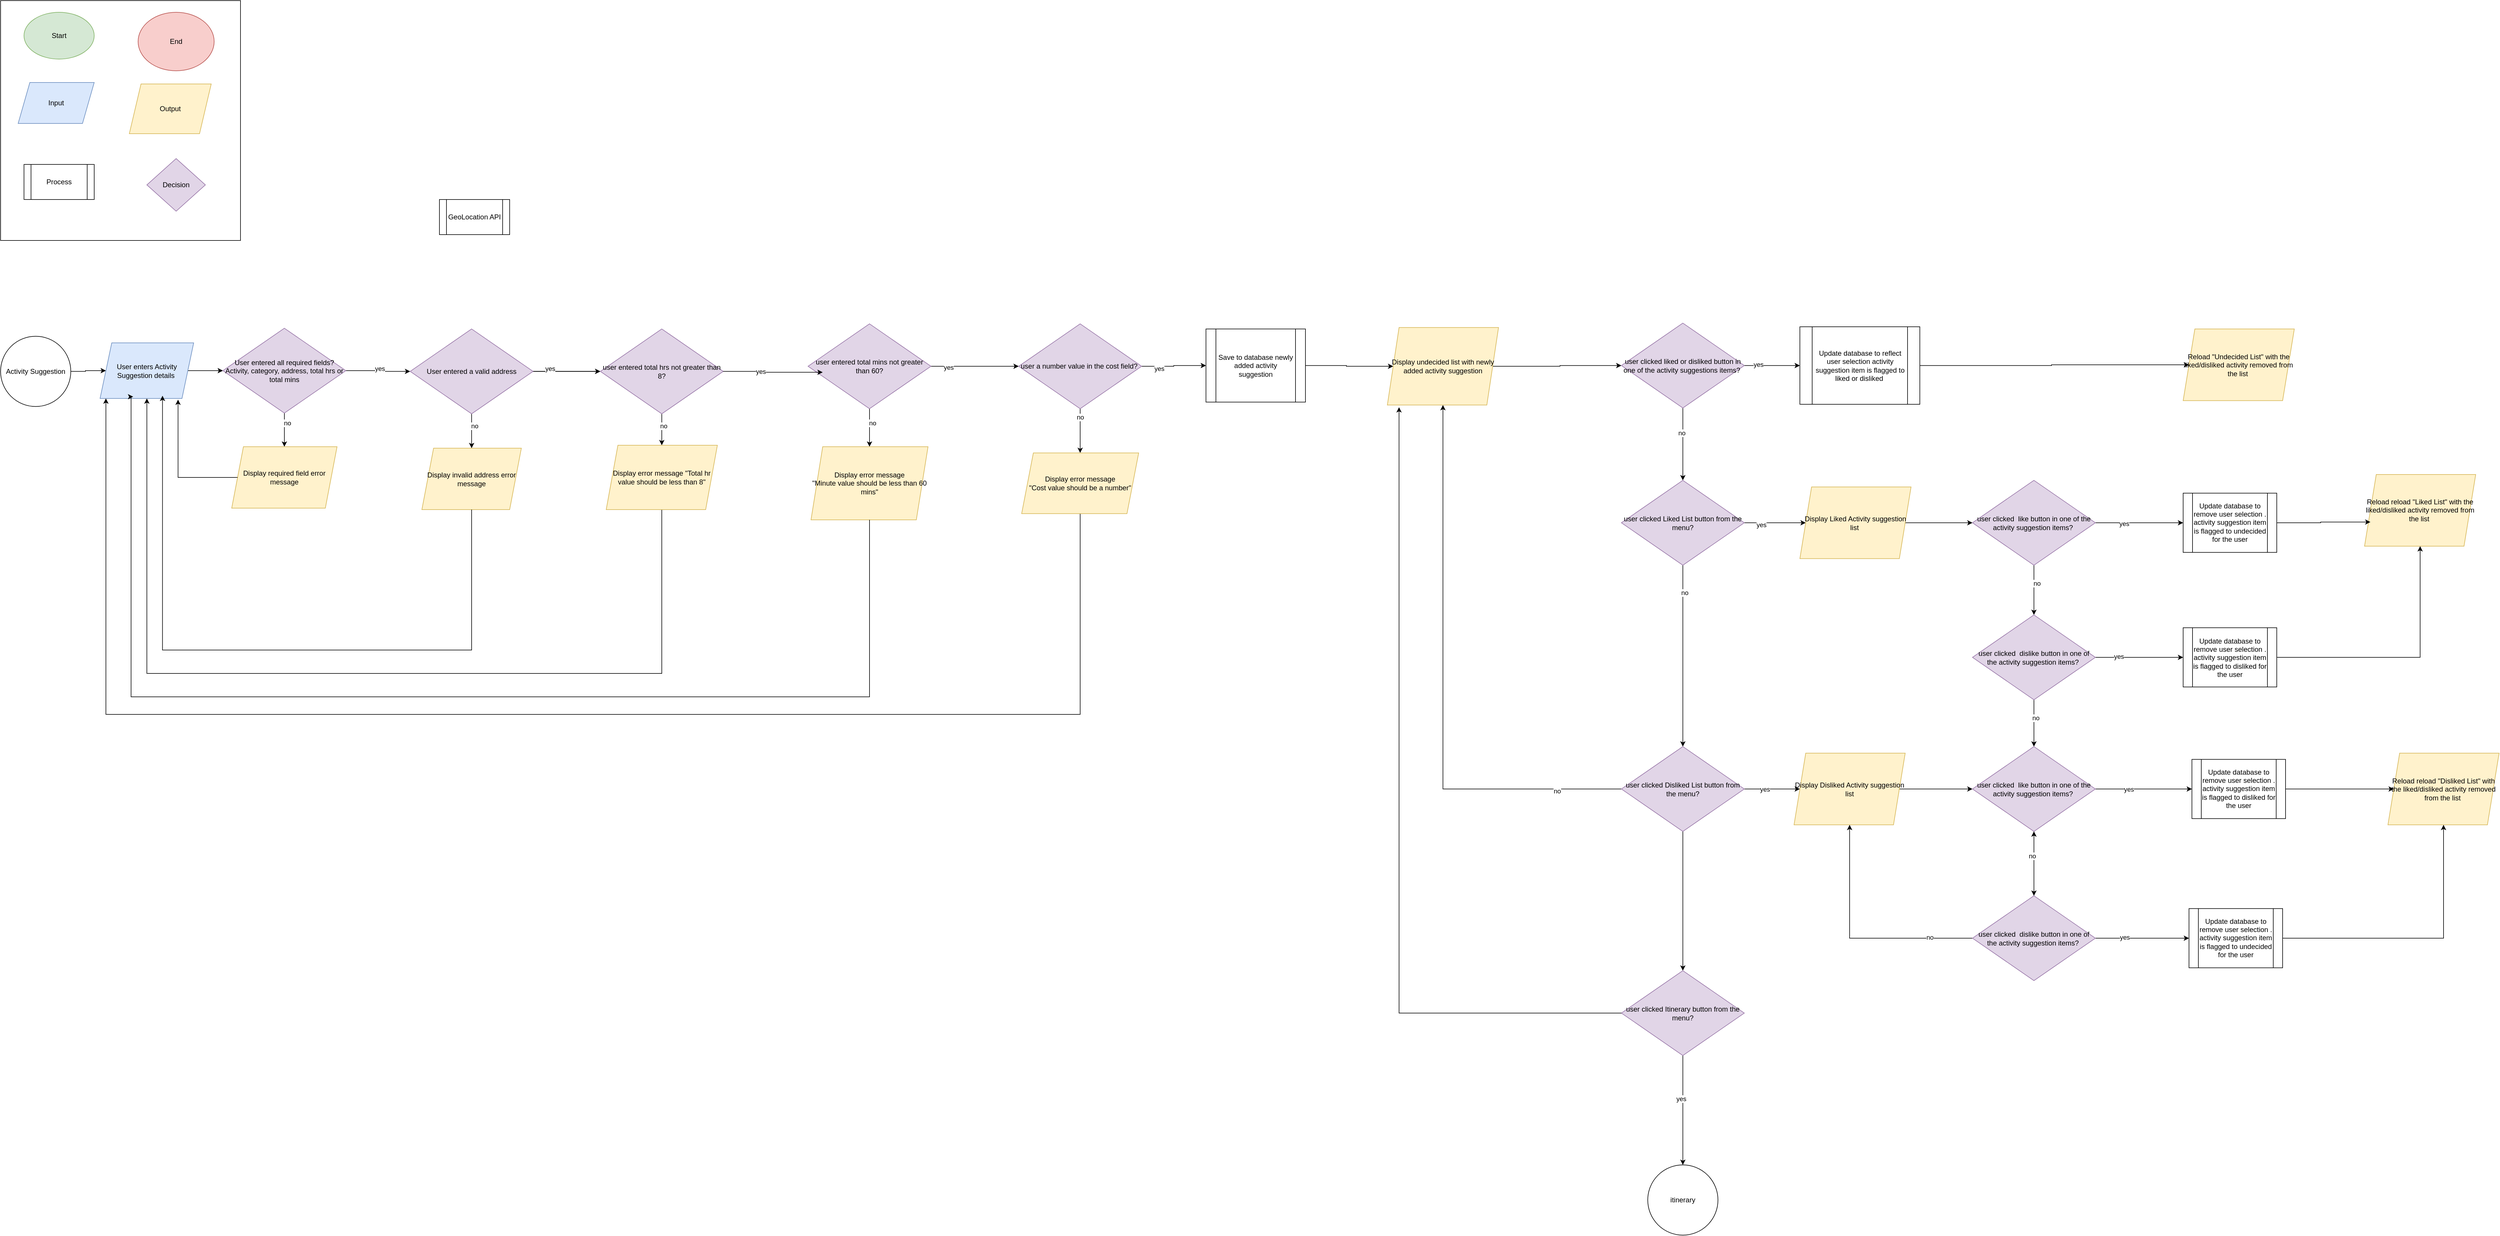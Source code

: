 <mxfile version="24.7.8">
  <diagram name="Page-1" id="COIMcmizyOsq3R5Z6-rN">
    <mxGraphModel dx="3585" dy="3235" grid="1" gridSize="10" guides="1" tooltips="1" connect="1" arrows="1" fold="1" page="1" pageScale="1" pageWidth="850" pageHeight="1100" math="0" shadow="0">
      <root>
        <mxCell id="0" />
        <mxCell id="1" parent="0" />
        <mxCell id="djqoltV3w1aKw3omuYEH-1" value="" style="whiteSpace=wrap;html=1;aspect=fixed;" vertex="1" parent="1">
          <mxGeometry x="40" y="-1030" width="410" height="410" as="geometry" />
        </mxCell>
        <mxCell id="djqoltV3w1aKw3omuYEH-2" value="Start" style="ellipse;whiteSpace=wrap;html=1;fillColor=#d5e8d4;strokeColor=#82b366;" vertex="1" parent="1">
          <mxGeometry x="80" y="-1010" width="120" height="80" as="geometry" />
        </mxCell>
        <mxCell id="djqoltV3w1aKw3omuYEH-55" style="edgeStyle=orthogonalEdgeStyle;rounded=0;orthogonalLoop=1;jettySize=auto;html=1;" edge="1" parent="1" source="djqoltV3w1aKw3omuYEH-3" target="djqoltV3w1aKw3omuYEH-10">
          <mxGeometry relative="1" as="geometry" />
        </mxCell>
        <mxCell id="djqoltV3w1aKw3omuYEH-3" value="User enters Activity Suggestion details&amp;nbsp;" style="shape=parallelogram;perimeter=parallelogramPerimeter;whiteSpace=wrap;html=1;fixedSize=1;fillColor=#dae8fc;strokeColor=#6c8ebf;" vertex="1" parent="1">
          <mxGeometry x="210" y="-445" width="160" height="95" as="geometry" />
        </mxCell>
        <mxCell id="djqoltV3w1aKw3omuYEH-4" value="Decision" style="rhombus;whiteSpace=wrap;html=1;fillColor=#e1d5e7;strokeColor=#9673a6;" vertex="1" parent="1">
          <mxGeometry x="290" y="-760" width="100" height="90" as="geometry" />
        </mxCell>
        <mxCell id="djqoltV3w1aKw3omuYEH-5" value="Process" style="shape=process;whiteSpace=wrap;html=1;backgroundOutline=1;" vertex="1" parent="1">
          <mxGeometry x="80" y="-750" width="120" height="60" as="geometry" />
        </mxCell>
        <mxCell id="djqoltV3w1aKw3omuYEH-6" value="Output" style="shape=parallelogram;perimeter=parallelogramPerimeter;whiteSpace=wrap;html=1;fixedSize=1;fillColor=#fff2cc;strokeColor=#d6b656;" vertex="1" parent="1">
          <mxGeometry x="260" y="-887.5" width="140" height="85" as="geometry" />
        </mxCell>
        <mxCell id="djqoltV3w1aKw3omuYEH-7" value="End" style="ellipse;whiteSpace=wrap;html=1;fillColor=#f8cecc;strokeColor=#b85450;" vertex="1" parent="1">
          <mxGeometry x="275" y="-1010" width="130" height="100" as="geometry" />
        </mxCell>
        <mxCell id="djqoltV3w1aKw3omuYEH-54" style="edgeStyle=orthogonalEdgeStyle;rounded=0;orthogonalLoop=1;jettySize=auto;html=1;entryX=0;entryY=0.5;entryDx=0;entryDy=0;" edge="1" parent="1" source="djqoltV3w1aKw3omuYEH-8" target="djqoltV3w1aKw3omuYEH-3">
          <mxGeometry relative="1" as="geometry" />
        </mxCell>
        <mxCell id="djqoltV3w1aKw3omuYEH-8" value="Activity Suggestion" style="ellipse;whiteSpace=wrap;html=1;aspect=fixed;" vertex="1" parent="1">
          <mxGeometry x="40" y="-456.25" width="120" height="120" as="geometry" />
        </mxCell>
        <mxCell id="djqoltV3w1aKw3omuYEH-9" value="Input" style="shape=parallelogram;perimeter=parallelogramPerimeter;whiteSpace=wrap;html=1;fixedSize=1;fillColor=#dae8fc;strokeColor=#6c8ebf;" vertex="1" parent="1">
          <mxGeometry x="70" y="-890" width="130" height="70" as="geometry" />
        </mxCell>
        <mxCell id="djqoltV3w1aKw3omuYEH-56" style="edgeStyle=orthogonalEdgeStyle;rounded=0;orthogonalLoop=1;jettySize=auto;html=1;entryX=0;entryY=0.5;entryDx=0;entryDy=0;" edge="1" parent="1" source="djqoltV3w1aKw3omuYEH-10" target="djqoltV3w1aKw3omuYEH-13">
          <mxGeometry relative="1" as="geometry" />
        </mxCell>
        <mxCell id="djqoltV3w1aKw3omuYEH-59" value="yes" style="edgeLabel;html=1;align=center;verticalAlign=middle;resizable=0;points=[];" vertex="1" connectable="0" parent="djqoltV3w1aKw3omuYEH-56">
          <mxGeometry x="-0.012" y="5" relative="1" as="geometry">
            <mxPoint x="-2" y="-4" as="offset" />
          </mxGeometry>
        </mxCell>
        <mxCell id="djqoltV3w1aKw3omuYEH-65" style="edgeStyle=orthogonalEdgeStyle;rounded=0;orthogonalLoop=1;jettySize=auto;html=1;" edge="1" parent="1" source="djqoltV3w1aKw3omuYEH-10" target="djqoltV3w1aKw3omuYEH-11">
          <mxGeometry relative="1" as="geometry" />
        </mxCell>
        <mxCell id="djqoltV3w1aKw3omuYEH-66" value="no" style="edgeLabel;html=1;align=center;verticalAlign=middle;resizable=0;points=[];" vertex="1" connectable="0" parent="djqoltV3w1aKw3omuYEH-65">
          <mxGeometry x="-0.409" y="5" relative="1" as="geometry">
            <mxPoint as="offset" />
          </mxGeometry>
        </mxCell>
        <mxCell id="djqoltV3w1aKw3omuYEH-10" value="User entered all required fields?&lt;br&gt;Activity, category, address, total hrs or total mins" style="rhombus;whiteSpace=wrap;html=1;fillColor=#e1d5e7;strokeColor=#9673a6;" vertex="1" parent="1">
          <mxGeometry x="420" y="-470" width="210" height="145" as="geometry" />
        </mxCell>
        <mxCell id="djqoltV3w1aKw3omuYEH-11" value="Display required field error message" style="shape=parallelogram;perimeter=parallelogramPerimeter;whiteSpace=wrap;html=1;fixedSize=1;fillColor=#fff2cc;strokeColor=#d6b656;" vertex="1" parent="1">
          <mxGeometry x="435" y="-267.5" width="180" height="105" as="geometry" />
        </mxCell>
        <mxCell id="djqoltV3w1aKw3omuYEH-57" style="edgeStyle=orthogonalEdgeStyle;rounded=0;orthogonalLoop=1;jettySize=auto;html=1;" edge="1" parent="1" source="djqoltV3w1aKw3omuYEH-13" target="djqoltV3w1aKw3omuYEH-16">
          <mxGeometry relative="1" as="geometry" />
        </mxCell>
        <mxCell id="djqoltV3w1aKw3omuYEH-60" value="" style="edgeStyle=orthogonalEdgeStyle;rounded=0;orthogonalLoop=1;jettySize=auto;html=1;" edge="1" parent="1" source="djqoltV3w1aKw3omuYEH-13" target="djqoltV3w1aKw3omuYEH-16">
          <mxGeometry relative="1" as="geometry" />
        </mxCell>
        <mxCell id="djqoltV3w1aKw3omuYEH-61" value="yes" style="edgeLabel;html=1;align=center;verticalAlign=middle;resizable=0;points=[];" vertex="1" connectable="0" parent="djqoltV3w1aKw3omuYEH-60">
          <mxGeometry x="-0.507" y="5" relative="1" as="geometry">
            <mxPoint as="offset" />
          </mxGeometry>
        </mxCell>
        <mxCell id="djqoltV3w1aKw3omuYEH-67" style="edgeStyle=orthogonalEdgeStyle;rounded=0;orthogonalLoop=1;jettySize=auto;html=1;" edge="1" parent="1" source="djqoltV3w1aKw3omuYEH-13" target="djqoltV3w1aKw3omuYEH-14">
          <mxGeometry relative="1" as="geometry" />
        </mxCell>
        <mxCell id="djqoltV3w1aKw3omuYEH-68" value="no" style="edgeLabel;html=1;align=center;verticalAlign=middle;resizable=0;points=[];" vertex="1" connectable="0" parent="djqoltV3w1aKw3omuYEH-67">
          <mxGeometry x="-0.35" y="5" relative="1" as="geometry">
            <mxPoint y="1" as="offset" />
          </mxGeometry>
        </mxCell>
        <mxCell id="djqoltV3w1aKw3omuYEH-13" value="User entered a valid address" style="rhombus;whiteSpace=wrap;html=1;fillColor=#e1d5e7;strokeColor=#9673a6;" vertex="1" parent="1">
          <mxGeometry x="740" y="-468.75" width="210" height="145" as="geometry" />
        </mxCell>
        <mxCell id="djqoltV3w1aKw3omuYEH-14" value="Display invalid address error message" style="shape=parallelogram;perimeter=parallelogramPerimeter;whiteSpace=wrap;html=1;fixedSize=1;fillColor=#fff2cc;strokeColor=#d6b656;" vertex="1" parent="1">
          <mxGeometry x="760" y="-265" width="170" height="105" as="geometry" />
        </mxCell>
        <mxCell id="djqoltV3w1aKw3omuYEH-15" value="GeoLocation API" style="shape=process;whiteSpace=wrap;html=1;backgroundOutline=1;" vertex="1" parent="1">
          <mxGeometry x="790" y="-690" width="120" height="60" as="geometry" />
        </mxCell>
        <mxCell id="djqoltV3w1aKw3omuYEH-69" style="edgeStyle=orthogonalEdgeStyle;rounded=0;orthogonalLoop=1;jettySize=auto;html=1;entryX=0.5;entryY=0;entryDx=0;entryDy=0;" edge="1" parent="1" source="djqoltV3w1aKw3omuYEH-16" target="djqoltV3w1aKw3omuYEH-17">
          <mxGeometry relative="1" as="geometry" />
        </mxCell>
        <mxCell id="djqoltV3w1aKw3omuYEH-70" value="no" style="edgeLabel;html=1;align=center;verticalAlign=middle;resizable=0;points=[];" vertex="1" connectable="0" parent="djqoltV3w1aKw3omuYEH-69">
          <mxGeometry x="-0.29" y="3" relative="1" as="geometry">
            <mxPoint y="1" as="offset" />
          </mxGeometry>
        </mxCell>
        <mxCell id="djqoltV3w1aKw3omuYEH-16" value="user entered total hrs not greater than 8?" style="rhombus;whiteSpace=wrap;html=1;fillColor=#e1d5e7;strokeColor=#9673a6;" vertex="1" parent="1">
          <mxGeometry x="1065" y="-468.75" width="210" height="145" as="geometry" />
        </mxCell>
        <mxCell id="djqoltV3w1aKw3omuYEH-77" style="edgeStyle=orthogonalEdgeStyle;rounded=0;orthogonalLoop=1;jettySize=auto;html=1;" edge="1" parent="1" source="djqoltV3w1aKw3omuYEH-17" target="djqoltV3w1aKw3omuYEH-3">
          <mxGeometry relative="1" as="geometry">
            <Array as="points">
              <mxPoint x="1170" y="120" />
              <mxPoint x="290" y="120" />
            </Array>
          </mxGeometry>
        </mxCell>
        <mxCell id="djqoltV3w1aKw3omuYEH-17" value="Display error message &quot;Total hr value should be less than 8&quot;" style="shape=parallelogram;perimeter=parallelogramPerimeter;whiteSpace=wrap;html=1;fixedSize=1;fillColor=#fff2cc;strokeColor=#d6b656;" vertex="1" parent="1">
          <mxGeometry x="1075" y="-270" width="190" height="110" as="geometry" />
        </mxCell>
        <mxCell id="djqoltV3w1aKw3omuYEH-63" style="edgeStyle=orthogonalEdgeStyle;rounded=0;orthogonalLoop=1;jettySize=auto;html=1;entryX=0;entryY=0.5;entryDx=0;entryDy=0;" edge="1" parent="1" source="djqoltV3w1aKw3omuYEH-18" target="djqoltV3w1aKw3omuYEH-20">
          <mxGeometry relative="1" as="geometry" />
        </mxCell>
        <mxCell id="djqoltV3w1aKw3omuYEH-64" value="yes" style="edgeLabel;html=1;align=center;verticalAlign=middle;resizable=0;points=[];" vertex="1" connectable="0" parent="djqoltV3w1aKw3omuYEH-63">
          <mxGeometry x="-0.6" y="-2" relative="1" as="geometry">
            <mxPoint as="offset" />
          </mxGeometry>
        </mxCell>
        <mxCell id="djqoltV3w1aKw3omuYEH-72" style="edgeStyle=orthogonalEdgeStyle;rounded=0;orthogonalLoop=1;jettySize=auto;html=1;" edge="1" parent="1" source="djqoltV3w1aKw3omuYEH-18" target="djqoltV3w1aKw3omuYEH-19">
          <mxGeometry relative="1" as="geometry" />
        </mxCell>
        <mxCell id="djqoltV3w1aKw3omuYEH-87" value="no" style="edgeLabel;html=1;align=center;verticalAlign=middle;resizable=0;points=[];" vertex="1" connectable="0" parent="djqoltV3w1aKw3omuYEH-72">
          <mxGeometry x="-0.246" y="5" relative="1" as="geometry">
            <mxPoint as="offset" />
          </mxGeometry>
        </mxCell>
        <mxCell id="djqoltV3w1aKw3omuYEH-18" value="user entered total mins not greater than 60?" style="rhombus;whiteSpace=wrap;html=1;fillColor=#e1d5e7;strokeColor=#9673a6;" vertex="1" parent="1">
          <mxGeometry x="1420" y="-477.5" width="210" height="145" as="geometry" />
        </mxCell>
        <mxCell id="djqoltV3w1aKw3omuYEH-19" value="Display error message &lt;br&gt;&quot;Minute value should be less than 60 mins&quot;" style="shape=parallelogram;perimeter=parallelogramPerimeter;whiteSpace=wrap;html=1;fixedSize=1;fillColor=#fff2cc;strokeColor=#d6b656;" vertex="1" parent="1">
          <mxGeometry x="1425" y="-267.5" width="200" height="125" as="geometry" />
        </mxCell>
        <mxCell id="djqoltV3w1aKw3omuYEH-73" style="edgeStyle=orthogonalEdgeStyle;rounded=0;orthogonalLoop=1;jettySize=auto;html=1;" edge="1" parent="1" source="djqoltV3w1aKw3omuYEH-20" target="djqoltV3w1aKw3omuYEH-21">
          <mxGeometry relative="1" as="geometry" />
        </mxCell>
        <mxCell id="djqoltV3w1aKw3omuYEH-86" value="no" style="edgeLabel;html=1;align=center;verticalAlign=middle;resizable=0;points=[];" vertex="1" connectable="0" parent="djqoltV3w1aKw3omuYEH-73">
          <mxGeometry x="-0.617" relative="1" as="geometry">
            <mxPoint as="offset" />
          </mxGeometry>
        </mxCell>
        <mxCell id="djqoltV3w1aKw3omuYEH-80" style="edgeStyle=orthogonalEdgeStyle;rounded=0;orthogonalLoop=1;jettySize=auto;html=1;entryX=0;entryY=0.5;entryDx=0;entryDy=0;" edge="1" parent="1" source="djqoltV3w1aKw3omuYEH-20" target="djqoltV3w1aKw3omuYEH-37">
          <mxGeometry relative="1" as="geometry" />
        </mxCell>
        <mxCell id="djqoltV3w1aKw3omuYEH-85" value="yes" style="edgeLabel;html=1;align=center;verticalAlign=middle;resizable=0;points=[];" vertex="1" connectable="0" parent="djqoltV3w1aKw3omuYEH-80">
          <mxGeometry x="-0.46" y="-4" relative="1" as="geometry">
            <mxPoint as="offset" />
          </mxGeometry>
        </mxCell>
        <mxCell id="djqoltV3w1aKw3omuYEH-20" value="user a number value in the cost field?&amp;nbsp;" style="rhombus;whiteSpace=wrap;html=1;fillColor=#e1d5e7;strokeColor=#9673a6;" vertex="1" parent="1">
          <mxGeometry x="1780" y="-477.5" width="210" height="145" as="geometry" />
        </mxCell>
        <mxCell id="djqoltV3w1aKw3omuYEH-74" style="edgeStyle=orthogonalEdgeStyle;rounded=0;orthogonalLoop=1;jettySize=auto;html=1;" edge="1" parent="1" source="djqoltV3w1aKw3omuYEH-21" target="djqoltV3w1aKw3omuYEH-3">
          <mxGeometry relative="1" as="geometry">
            <Array as="points">
              <mxPoint x="1885" y="190" />
              <mxPoint x="220" y="190" />
            </Array>
          </mxGeometry>
        </mxCell>
        <mxCell id="djqoltV3w1aKw3omuYEH-21" value="Display error message &lt;br&gt;&quot;Cost value should be a number&quot;" style="shape=parallelogram;perimeter=parallelogramPerimeter;whiteSpace=wrap;html=1;fixedSize=1;fillColor=#fff2cc;strokeColor=#d6b656;" vertex="1" parent="1">
          <mxGeometry x="1785" y="-256.87" width="200" height="103.75" as="geometry" />
        </mxCell>
        <mxCell id="djqoltV3w1aKw3omuYEH-82" style="edgeStyle=orthogonalEdgeStyle;rounded=0;orthogonalLoop=1;jettySize=auto;html=1;entryX=0;entryY=0.5;entryDx=0;entryDy=0;" edge="1" parent="1" source="djqoltV3w1aKw3omuYEH-22" target="djqoltV3w1aKw3omuYEH-23">
          <mxGeometry relative="1" as="geometry" />
        </mxCell>
        <mxCell id="djqoltV3w1aKw3omuYEH-22" value="Display undecided list with newly added activity suggestion" style="shape=parallelogram;perimeter=parallelogramPerimeter;whiteSpace=wrap;html=1;fixedSize=1;fillColor=#fff2cc;strokeColor=#d6b656;" vertex="1" parent="1">
          <mxGeometry x="2410" y="-471.25" width="190" height="132.5" as="geometry" />
        </mxCell>
        <mxCell id="djqoltV3w1aKw3omuYEH-84" style="edgeStyle=orthogonalEdgeStyle;rounded=0;orthogonalLoop=1;jettySize=auto;html=1;" edge="1" parent="1" source="djqoltV3w1aKw3omuYEH-23" target="djqoltV3w1aKw3omuYEH-38">
          <mxGeometry relative="1" as="geometry" />
        </mxCell>
        <mxCell id="djqoltV3w1aKw3omuYEH-90" value="yes" style="edgeLabel;html=1;align=center;verticalAlign=middle;resizable=0;points=[];" vertex="1" connectable="0" parent="djqoltV3w1aKw3omuYEH-84">
          <mxGeometry x="-0.507" y="2" relative="1" as="geometry">
            <mxPoint as="offset" />
          </mxGeometry>
        </mxCell>
        <mxCell id="djqoltV3w1aKw3omuYEH-88" style="edgeStyle=orthogonalEdgeStyle;rounded=0;orthogonalLoop=1;jettySize=auto;html=1;" edge="1" parent="1" source="djqoltV3w1aKw3omuYEH-23" target="djqoltV3w1aKw3omuYEH-29">
          <mxGeometry relative="1" as="geometry" />
        </mxCell>
        <mxCell id="djqoltV3w1aKw3omuYEH-91" value="no" style="edgeLabel;html=1;align=center;verticalAlign=middle;resizable=0;points=[];" vertex="1" connectable="0" parent="djqoltV3w1aKw3omuYEH-88">
          <mxGeometry x="-0.341" y="-2" relative="1" as="geometry">
            <mxPoint y="1" as="offset" />
          </mxGeometry>
        </mxCell>
        <mxCell id="djqoltV3w1aKw3omuYEH-23" value="user clicked liked or disliked button in one of the activity suggestions items?&amp;nbsp;" style="rhombus;whiteSpace=wrap;html=1;fillColor=#e1d5e7;strokeColor=#9673a6;" vertex="1" parent="1">
          <mxGeometry x="2810" y="-478.75" width="210" height="145" as="geometry" />
        </mxCell>
        <mxCell id="djqoltV3w1aKw3omuYEH-24" value="Reload &quot;Undecided List&quot; with the liked/disliked activity removed from the list&amp;nbsp;" style="shape=parallelogram;perimeter=parallelogramPerimeter;whiteSpace=wrap;html=1;fixedSize=1;fillColor=#fff2cc;strokeColor=#d6b656;" vertex="1" parent="1">
          <mxGeometry x="3770" y="-468.75" width="190" height="122.5" as="geometry" />
        </mxCell>
        <mxCell id="djqoltV3w1aKw3omuYEH-89" style="edgeStyle=orthogonalEdgeStyle;rounded=0;orthogonalLoop=1;jettySize=auto;html=1;" edge="1" parent="1" source="djqoltV3w1aKw3omuYEH-29" target="djqoltV3w1aKw3omuYEH-44">
          <mxGeometry relative="1" as="geometry" />
        </mxCell>
        <mxCell id="djqoltV3w1aKw3omuYEH-94" value="no" style="edgeLabel;html=1;align=center;verticalAlign=middle;resizable=0;points=[];" vertex="1" connectable="0" parent="djqoltV3w1aKw3omuYEH-89">
          <mxGeometry x="-0.697" y="3" relative="1" as="geometry">
            <mxPoint as="offset" />
          </mxGeometry>
        </mxCell>
        <mxCell id="djqoltV3w1aKw3omuYEH-92" style="edgeStyle=orthogonalEdgeStyle;rounded=0;orthogonalLoop=1;jettySize=auto;html=1;" edge="1" parent="1" source="djqoltV3w1aKw3omuYEH-29" target="djqoltV3w1aKw3omuYEH-30">
          <mxGeometry relative="1" as="geometry" />
        </mxCell>
        <mxCell id="djqoltV3w1aKw3omuYEH-93" value="yes" style="edgeLabel;html=1;align=center;verticalAlign=middle;resizable=0;points=[];" vertex="1" connectable="0" parent="djqoltV3w1aKw3omuYEH-92">
          <mxGeometry x="-0.46" y="-3" relative="1" as="geometry">
            <mxPoint as="offset" />
          </mxGeometry>
        </mxCell>
        <mxCell id="djqoltV3w1aKw3omuYEH-29" value="user clicked Liked List button from the menu?" style="rhombus;whiteSpace=wrap;html=1;fillColor=#e1d5e7;strokeColor=#9673a6;" vertex="1" parent="1">
          <mxGeometry x="2810" y="-210" width="210" height="145" as="geometry" />
        </mxCell>
        <mxCell id="djqoltV3w1aKw3omuYEH-100" style="edgeStyle=orthogonalEdgeStyle;rounded=0;orthogonalLoop=1;jettySize=auto;html=1;entryX=0;entryY=0.5;entryDx=0;entryDy=0;" edge="1" parent="1" source="djqoltV3w1aKw3omuYEH-30" target="djqoltV3w1aKw3omuYEH-33">
          <mxGeometry relative="1" as="geometry" />
        </mxCell>
        <mxCell id="djqoltV3w1aKw3omuYEH-30" value="Display Liked Activity suggestion list&amp;nbsp;" style="shape=parallelogram;perimeter=parallelogramPerimeter;whiteSpace=wrap;html=1;fixedSize=1;fillColor=#fff2cc;strokeColor=#d6b656;" vertex="1" parent="1">
          <mxGeometry x="3115" y="-198.75" width="190" height="122.5" as="geometry" />
        </mxCell>
        <mxCell id="djqoltV3w1aKw3omuYEH-101" style="edgeStyle=orthogonalEdgeStyle;rounded=0;orthogonalLoop=1;jettySize=auto;html=1;" edge="1" parent="1" source="djqoltV3w1aKw3omuYEH-33" target="djqoltV3w1aKw3omuYEH-39">
          <mxGeometry relative="1" as="geometry" />
        </mxCell>
        <mxCell id="djqoltV3w1aKw3omuYEH-102" value="yes" style="edgeLabel;html=1;align=center;verticalAlign=middle;resizable=0;points=[];" vertex="1" connectable="0" parent="djqoltV3w1aKw3omuYEH-101">
          <mxGeometry x="-0.356" y="-1" relative="1" as="geometry">
            <mxPoint as="offset" />
          </mxGeometry>
        </mxCell>
        <mxCell id="djqoltV3w1aKw3omuYEH-103" style="edgeStyle=orthogonalEdgeStyle;rounded=0;orthogonalLoop=1;jettySize=auto;html=1;" edge="1" parent="1" source="djqoltV3w1aKw3omuYEH-33" target="djqoltV3w1aKw3omuYEH-40">
          <mxGeometry relative="1" as="geometry" />
        </mxCell>
        <mxCell id="djqoltV3w1aKw3omuYEH-104" value="no" style="edgeLabel;html=1;align=center;verticalAlign=middle;resizable=0;points=[];" vertex="1" connectable="0" parent="djqoltV3w1aKw3omuYEH-103">
          <mxGeometry x="-0.286" y="5" relative="1" as="geometry">
            <mxPoint as="offset" />
          </mxGeometry>
        </mxCell>
        <mxCell id="djqoltV3w1aKw3omuYEH-33" value="user clicked&amp;nbsp; like button in one of the activity suggestion items?&amp;nbsp;" style="rhombus;whiteSpace=wrap;html=1;fillColor=#e1d5e7;strokeColor=#9673a6;" vertex="1" parent="1">
          <mxGeometry x="3410" y="-210" width="210" height="145" as="geometry" />
        </mxCell>
        <mxCell id="djqoltV3w1aKw3omuYEH-34" value="Reload reload &quot;Liked List&quot; with the liked/disliked activity removed from the list&amp;nbsp;" style="shape=parallelogram;perimeter=parallelogramPerimeter;whiteSpace=wrap;html=1;fixedSize=1;fillColor=#fff2cc;strokeColor=#d6b656;" vertex="1" parent="1">
          <mxGeometry x="4080" y="-220" width="190" height="122.5" as="geometry" />
        </mxCell>
        <mxCell id="djqoltV3w1aKw3omuYEH-81" style="edgeStyle=orthogonalEdgeStyle;rounded=0;orthogonalLoop=1;jettySize=auto;html=1;" edge="1" parent="1" source="djqoltV3w1aKw3omuYEH-37" target="djqoltV3w1aKw3omuYEH-22">
          <mxGeometry relative="1" as="geometry" />
        </mxCell>
        <mxCell id="djqoltV3w1aKw3omuYEH-37" value="Save to database newly added activity suggestion" style="shape=process;whiteSpace=wrap;html=1;backgroundOutline=1;" vertex="1" parent="1">
          <mxGeometry x="2100" y="-468.75" width="170" height="125" as="geometry" />
        </mxCell>
        <mxCell id="djqoltV3w1aKw3omuYEH-99" style="edgeStyle=orthogonalEdgeStyle;rounded=0;orthogonalLoop=1;jettySize=auto;html=1;entryX=0;entryY=0.5;entryDx=0;entryDy=0;" edge="1" parent="1" source="djqoltV3w1aKw3omuYEH-38" target="djqoltV3w1aKw3omuYEH-24">
          <mxGeometry relative="1" as="geometry" />
        </mxCell>
        <mxCell id="djqoltV3w1aKw3omuYEH-38" value="Update database to reflect user selection activity suggestion item is flagged to liked or disliked&amp;nbsp;" style="shape=process;whiteSpace=wrap;html=1;backgroundOutline=1;" vertex="1" parent="1">
          <mxGeometry x="3115" y="-472.5" width="205" height="132.5" as="geometry" />
        </mxCell>
        <mxCell id="djqoltV3w1aKw3omuYEH-39" value="Update database to remove user selection . activity suggestion item is flagged to undecided for the user" style="shape=process;whiteSpace=wrap;html=1;backgroundOutline=1;" vertex="1" parent="1">
          <mxGeometry x="3770" y="-188.13" width="160" height="101.25" as="geometry" />
        </mxCell>
        <mxCell id="djqoltV3w1aKw3omuYEH-105" style="edgeStyle=orthogonalEdgeStyle;rounded=0;orthogonalLoop=1;jettySize=auto;html=1;" edge="1" parent="1" source="djqoltV3w1aKw3omuYEH-40" target="djqoltV3w1aKw3omuYEH-41">
          <mxGeometry relative="1" as="geometry" />
        </mxCell>
        <mxCell id="djqoltV3w1aKw3omuYEH-106" value="yes" style="edgeLabel;html=1;align=center;verticalAlign=middle;resizable=0;points=[];" vertex="1" connectable="0" parent="djqoltV3w1aKw3omuYEH-105">
          <mxGeometry x="-0.467" y="2" relative="1" as="geometry">
            <mxPoint as="offset" />
          </mxGeometry>
        </mxCell>
        <mxCell id="djqoltV3w1aKw3omuYEH-107" style="edgeStyle=orthogonalEdgeStyle;rounded=0;orthogonalLoop=1;jettySize=auto;html=1;" edge="1" parent="1" source="djqoltV3w1aKw3omuYEH-40" target="djqoltV3w1aKw3omuYEH-46">
          <mxGeometry relative="1" as="geometry" />
        </mxCell>
        <mxCell id="djqoltV3w1aKw3omuYEH-108" value="no" style="edgeLabel;html=1;align=center;verticalAlign=middle;resizable=0;points=[];" vertex="1" connectable="0" parent="djqoltV3w1aKw3omuYEH-107">
          <mxGeometry x="-0.242" y="3" relative="1" as="geometry">
            <mxPoint as="offset" />
          </mxGeometry>
        </mxCell>
        <mxCell id="djqoltV3w1aKw3omuYEH-40" value="user clicked&amp;nbsp; dislike button in one of the activity suggestion items?&amp;nbsp;" style="rhombus;whiteSpace=wrap;html=1;fillColor=#e1d5e7;strokeColor=#9673a6;" vertex="1" parent="1">
          <mxGeometry x="3410" y="20" width="210" height="145" as="geometry" />
        </mxCell>
        <mxCell id="djqoltV3w1aKw3omuYEH-42" style="edgeStyle=orthogonalEdgeStyle;rounded=0;orthogonalLoop=1;jettySize=auto;html=1;" edge="1" parent="1" source="djqoltV3w1aKw3omuYEH-41" target="djqoltV3w1aKw3omuYEH-34">
          <mxGeometry relative="1" as="geometry" />
        </mxCell>
        <mxCell id="djqoltV3w1aKw3omuYEH-41" value="Update database to remove user selection . activity suggestion item is flagged to disliked for the user" style="shape=process;whiteSpace=wrap;html=1;backgroundOutline=1;" vertex="1" parent="1">
          <mxGeometry x="3770" y="41.88" width="160" height="101.25" as="geometry" />
        </mxCell>
        <mxCell id="djqoltV3w1aKw3omuYEH-43" style="edgeStyle=orthogonalEdgeStyle;rounded=0;orthogonalLoop=1;jettySize=auto;html=1;entryX=0.053;entryY=0.663;entryDx=0;entryDy=0;entryPerimeter=0;" edge="1" parent="1" source="djqoltV3w1aKw3omuYEH-39" target="djqoltV3w1aKw3omuYEH-34">
          <mxGeometry relative="1" as="geometry" />
        </mxCell>
        <mxCell id="djqoltV3w1aKw3omuYEH-95" style="edgeStyle=orthogonalEdgeStyle;rounded=0;orthogonalLoop=1;jettySize=auto;html=1;" edge="1" parent="1" source="djqoltV3w1aKw3omuYEH-44" target="djqoltV3w1aKw3omuYEH-45">
          <mxGeometry relative="1" as="geometry" />
        </mxCell>
        <mxCell id="djqoltV3w1aKw3omuYEH-96" value="yes" style="edgeLabel;html=1;align=center;verticalAlign=middle;resizable=0;points=[];" vertex="1" connectable="0" parent="djqoltV3w1aKw3omuYEH-95">
          <mxGeometry x="-0.263" relative="1" as="geometry">
            <mxPoint as="offset" />
          </mxGeometry>
        </mxCell>
        <mxCell id="djqoltV3w1aKw3omuYEH-97" style="edgeStyle=orthogonalEdgeStyle;rounded=0;orthogonalLoop=1;jettySize=auto;html=1;" edge="1" parent="1" source="djqoltV3w1aKw3omuYEH-44" target="djqoltV3w1aKw3omuYEH-22">
          <mxGeometry relative="1" as="geometry" />
        </mxCell>
        <mxCell id="djqoltV3w1aKw3omuYEH-98" value="no" style="edgeLabel;html=1;align=center;verticalAlign=middle;resizable=0;points=[];" vertex="1" connectable="0" parent="djqoltV3w1aKw3omuYEH-97">
          <mxGeometry x="-0.771" y="3" relative="1" as="geometry">
            <mxPoint as="offset" />
          </mxGeometry>
        </mxCell>
        <mxCell id="djqoltV3w1aKw3omuYEH-121" style="edgeStyle=orthogonalEdgeStyle;rounded=0;orthogonalLoop=1;jettySize=auto;html=1;" edge="1" parent="1" source="djqoltV3w1aKw3omuYEH-44" target="djqoltV3w1aKw3omuYEH-120">
          <mxGeometry relative="1" as="geometry" />
        </mxCell>
        <mxCell id="djqoltV3w1aKw3omuYEH-44" value="user clicked Disliked List button from the menu?" style="rhombus;whiteSpace=wrap;html=1;fillColor=#e1d5e7;strokeColor=#9673a6;" vertex="1" parent="1">
          <mxGeometry x="2810" y="245" width="210" height="145" as="geometry" />
        </mxCell>
        <mxCell id="djqoltV3w1aKw3omuYEH-118" style="edgeStyle=orthogonalEdgeStyle;rounded=0;orthogonalLoop=1;jettySize=auto;html=1;" edge="1" parent="1" source="djqoltV3w1aKw3omuYEH-45" target="djqoltV3w1aKw3omuYEH-46">
          <mxGeometry relative="1" as="geometry" />
        </mxCell>
        <mxCell id="djqoltV3w1aKw3omuYEH-45" value="Display Disliked Activity suggestion list" style="shape=parallelogram;perimeter=parallelogramPerimeter;whiteSpace=wrap;html=1;fixedSize=1;fillColor=#fff2cc;strokeColor=#d6b656;" vertex="1" parent="1">
          <mxGeometry x="3105" y="256.25" width="190" height="122.5" as="geometry" />
        </mxCell>
        <mxCell id="djqoltV3w1aKw3omuYEH-109" style="edgeStyle=orthogonalEdgeStyle;rounded=0;orthogonalLoop=1;jettySize=auto;html=1;" edge="1" parent="1" source="djqoltV3w1aKw3omuYEH-46" target="djqoltV3w1aKw3omuYEH-51">
          <mxGeometry relative="1" as="geometry" />
        </mxCell>
        <mxCell id="djqoltV3w1aKw3omuYEH-110" value="yes" style="edgeLabel;html=1;align=center;verticalAlign=middle;resizable=0;points=[];" vertex="1" connectable="0" parent="djqoltV3w1aKw3omuYEH-109">
          <mxGeometry x="-0.313" relative="1" as="geometry">
            <mxPoint as="offset" />
          </mxGeometry>
        </mxCell>
        <mxCell id="djqoltV3w1aKw3omuYEH-111" style="edgeStyle=orthogonalEdgeStyle;rounded=0;orthogonalLoop=1;jettySize=auto;html=1;" edge="1" parent="1" source="djqoltV3w1aKw3omuYEH-46" target="djqoltV3w1aKw3omuYEH-49">
          <mxGeometry relative="1" as="geometry" />
        </mxCell>
        <mxCell id="djqoltV3w1aKw3omuYEH-46" value="user clicked&amp;nbsp; like button in one of the activity suggestion items?&amp;nbsp;" style="rhombus;whiteSpace=wrap;html=1;fillColor=#e1d5e7;strokeColor=#9673a6;" vertex="1" parent="1">
          <mxGeometry x="3410" y="245" width="210" height="145" as="geometry" />
        </mxCell>
        <mxCell id="djqoltV3w1aKw3omuYEH-47" value="Reload reload &quot;Disliked List&quot; with the liked/disliked activity removed from the list&amp;nbsp;" style="shape=parallelogram;perimeter=parallelogramPerimeter;whiteSpace=wrap;html=1;fixedSize=1;fillColor=#fff2cc;strokeColor=#d6b656;" vertex="1" parent="1">
          <mxGeometry x="4120" y="256.25" width="190" height="122.5" as="geometry" />
        </mxCell>
        <mxCell id="djqoltV3w1aKw3omuYEH-119" style="edgeStyle=orthogonalEdgeStyle;rounded=0;orthogonalLoop=1;jettySize=auto;html=1;" edge="1" parent="1" source="djqoltV3w1aKw3omuYEH-48" target="djqoltV3w1aKw3omuYEH-47">
          <mxGeometry relative="1" as="geometry" />
        </mxCell>
        <mxCell id="djqoltV3w1aKw3omuYEH-48" value="Update database to remove user selection . activity suggestion item is flagged to undecided for the user" style="shape=process;whiteSpace=wrap;html=1;backgroundOutline=1;" vertex="1" parent="1">
          <mxGeometry x="3780" y="521.87" width="160" height="101.25" as="geometry" />
        </mxCell>
        <mxCell id="djqoltV3w1aKw3omuYEH-112" value="" style="edgeStyle=orthogonalEdgeStyle;rounded=0;orthogonalLoop=1;jettySize=auto;html=1;" edge="1" parent="1" source="djqoltV3w1aKw3omuYEH-49" target="djqoltV3w1aKw3omuYEH-46">
          <mxGeometry relative="1" as="geometry" />
        </mxCell>
        <mxCell id="djqoltV3w1aKw3omuYEH-113" value="no" style="edgeLabel;html=1;align=center;verticalAlign=middle;resizable=0;points=[];" vertex="1" connectable="0" parent="djqoltV3w1aKw3omuYEH-112">
          <mxGeometry x="0.236" y="3" relative="1" as="geometry">
            <mxPoint as="offset" />
          </mxGeometry>
        </mxCell>
        <mxCell id="djqoltV3w1aKw3omuYEH-114" style="edgeStyle=orthogonalEdgeStyle;rounded=0;orthogonalLoop=1;jettySize=auto;html=1;" edge="1" parent="1" source="djqoltV3w1aKw3omuYEH-49" target="djqoltV3w1aKw3omuYEH-48">
          <mxGeometry relative="1" as="geometry" />
        </mxCell>
        <mxCell id="djqoltV3w1aKw3omuYEH-115" value="yes" style="edgeLabel;html=1;align=center;verticalAlign=middle;resizable=0;points=[];" vertex="1" connectable="0" parent="djqoltV3w1aKw3omuYEH-114">
          <mxGeometry x="-0.375" y="2" relative="1" as="geometry">
            <mxPoint as="offset" />
          </mxGeometry>
        </mxCell>
        <mxCell id="djqoltV3w1aKw3omuYEH-116" style="edgeStyle=orthogonalEdgeStyle;rounded=0;orthogonalLoop=1;jettySize=auto;html=1;" edge="1" parent="1" source="djqoltV3w1aKw3omuYEH-49" target="djqoltV3w1aKw3omuYEH-45">
          <mxGeometry relative="1" as="geometry" />
        </mxCell>
        <mxCell id="djqoltV3w1aKw3omuYEH-117" value="no" style="edgeLabel;html=1;align=center;verticalAlign=middle;resizable=0;points=[];" vertex="1" connectable="0" parent="djqoltV3w1aKw3omuYEH-116">
          <mxGeometry x="-0.637" y="-2" relative="1" as="geometry">
            <mxPoint as="offset" />
          </mxGeometry>
        </mxCell>
        <mxCell id="djqoltV3w1aKw3omuYEH-49" value="user clicked&amp;nbsp; dislike button in one of the activity suggestion items?&amp;nbsp;" style="rhombus;whiteSpace=wrap;html=1;fillColor=#e1d5e7;strokeColor=#9673a6;" vertex="1" parent="1">
          <mxGeometry x="3410" y="500" width="210" height="145" as="geometry" />
        </mxCell>
        <mxCell id="djqoltV3w1aKw3omuYEH-50" style="edgeStyle=orthogonalEdgeStyle;rounded=0;orthogonalLoop=1;jettySize=auto;html=1;" edge="1" source="djqoltV3w1aKw3omuYEH-51" target="djqoltV3w1aKw3omuYEH-47" parent="1">
          <mxGeometry relative="1" as="geometry" />
        </mxCell>
        <mxCell id="djqoltV3w1aKw3omuYEH-51" value="Update database to remove user selection . activity suggestion item is flagged to disliked for the user" style="shape=process;whiteSpace=wrap;html=1;backgroundOutline=1;" vertex="1" parent="1">
          <mxGeometry x="3785" y="266.87" width="160" height="101.25" as="geometry" />
        </mxCell>
        <mxCell id="djqoltV3w1aKw3omuYEH-58" style="edgeStyle=orthogonalEdgeStyle;rounded=0;orthogonalLoop=1;jettySize=auto;html=1;entryX=0.119;entryY=0.571;entryDx=0;entryDy=0;entryPerimeter=0;" edge="1" parent="1" source="djqoltV3w1aKw3omuYEH-16" target="djqoltV3w1aKw3omuYEH-18">
          <mxGeometry relative="1" as="geometry" />
        </mxCell>
        <mxCell id="djqoltV3w1aKw3omuYEH-62" value="yes" style="edgeLabel;html=1;align=center;verticalAlign=middle;resizable=0;points=[];" vertex="1" connectable="0" parent="djqoltV3w1aKw3omuYEH-58">
          <mxGeometry x="-0.261" relative="1" as="geometry">
            <mxPoint as="offset" />
          </mxGeometry>
        </mxCell>
        <mxCell id="djqoltV3w1aKw3omuYEH-76" style="edgeStyle=orthogonalEdgeStyle;rounded=0;orthogonalLoop=1;jettySize=auto;html=1;entryX=0.354;entryY=0.968;entryDx=0;entryDy=0;entryPerimeter=0;" edge="1" parent="1" source="djqoltV3w1aKw3omuYEH-19" target="djqoltV3w1aKw3omuYEH-3">
          <mxGeometry relative="1" as="geometry">
            <Array as="points">
              <mxPoint x="1525" y="160" />
              <mxPoint x="263" y="160" />
              <mxPoint x="263" y="-353" />
            </Array>
          </mxGeometry>
        </mxCell>
        <mxCell id="djqoltV3w1aKw3omuYEH-78" style="edgeStyle=orthogonalEdgeStyle;rounded=0;orthogonalLoop=1;jettySize=auto;html=1;entryX=0.667;entryY=0.951;entryDx=0;entryDy=0;entryPerimeter=0;" edge="1" parent="1" source="djqoltV3w1aKw3omuYEH-14" target="djqoltV3w1aKw3omuYEH-3">
          <mxGeometry relative="1" as="geometry">
            <Array as="points">
              <mxPoint x="845" y="80" />
              <mxPoint x="317" y="80" />
            </Array>
          </mxGeometry>
        </mxCell>
        <mxCell id="djqoltV3w1aKw3omuYEH-79" style="edgeStyle=orthogonalEdgeStyle;rounded=0;orthogonalLoop=1;jettySize=auto;html=1;entryX=0.833;entryY=1.021;entryDx=0;entryDy=0;entryPerimeter=0;" edge="1" parent="1" source="djqoltV3w1aKw3omuYEH-11" target="djqoltV3w1aKw3omuYEH-3">
          <mxGeometry relative="1" as="geometry" />
        </mxCell>
        <mxCell id="djqoltV3w1aKw3omuYEH-123" style="edgeStyle=orthogonalEdgeStyle;rounded=0;orthogonalLoop=1;jettySize=auto;html=1;" edge="1" parent="1" source="djqoltV3w1aKw3omuYEH-120" target="djqoltV3w1aKw3omuYEH-122">
          <mxGeometry relative="1" as="geometry" />
        </mxCell>
        <mxCell id="djqoltV3w1aKw3omuYEH-124" value="yes" style="edgeLabel;html=1;align=center;verticalAlign=middle;resizable=0;points=[];" vertex="1" connectable="0" parent="djqoltV3w1aKw3omuYEH-123">
          <mxGeometry x="-0.226" y="-3" relative="1" as="geometry">
            <mxPoint y="1" as="offset" />
          </mxGeometry>
        </mxCell>
        <mxCell id="djqoltV3w1aKw3omuYEH-120" value="user clicked Itinerary button from the menu?" style="rhombus;whiteSpace=wrap;html=1;fillColor=#e1d5e7;strokeColor=#9673a6;" vertex="1" parent="1">
          <mxGeometry x="2810" y="628" width="210" height="145" as="geometry" />
        </mxCell>
        <mxCell id="djqoltV3w1aKw3omuYEH-122" value="itinerary" style="ellipse;whiteSpace=wrap;html=1;aspect=fixed;" vertex="1" parent="1">
          <mxGeometry x="2855" y="960" width="120" height="120" as="geometry" />
        </mxCell>
        <mxCell id="djqoltV3w1aKw3omuYEH-125" style="edgeStyle=orthogonalEdgeStyle;rounded=0;orthogonalLoop=1;jettySize=auto;html=1;entryX=0.105;entryY=1.028;entryDx=0;entryDy=0;entryPerimeter=0;" edge="1" parent="1" source="djqoltV3w1aKw3omuYEH-120" target="djqoltV3w1aKw3omuYEH-22">
          <mxGeometry relative="1" as="geometry" />
        </mxCell>
      </root>
    </mxGraphModel>
  </diagram>
</mxfile>
